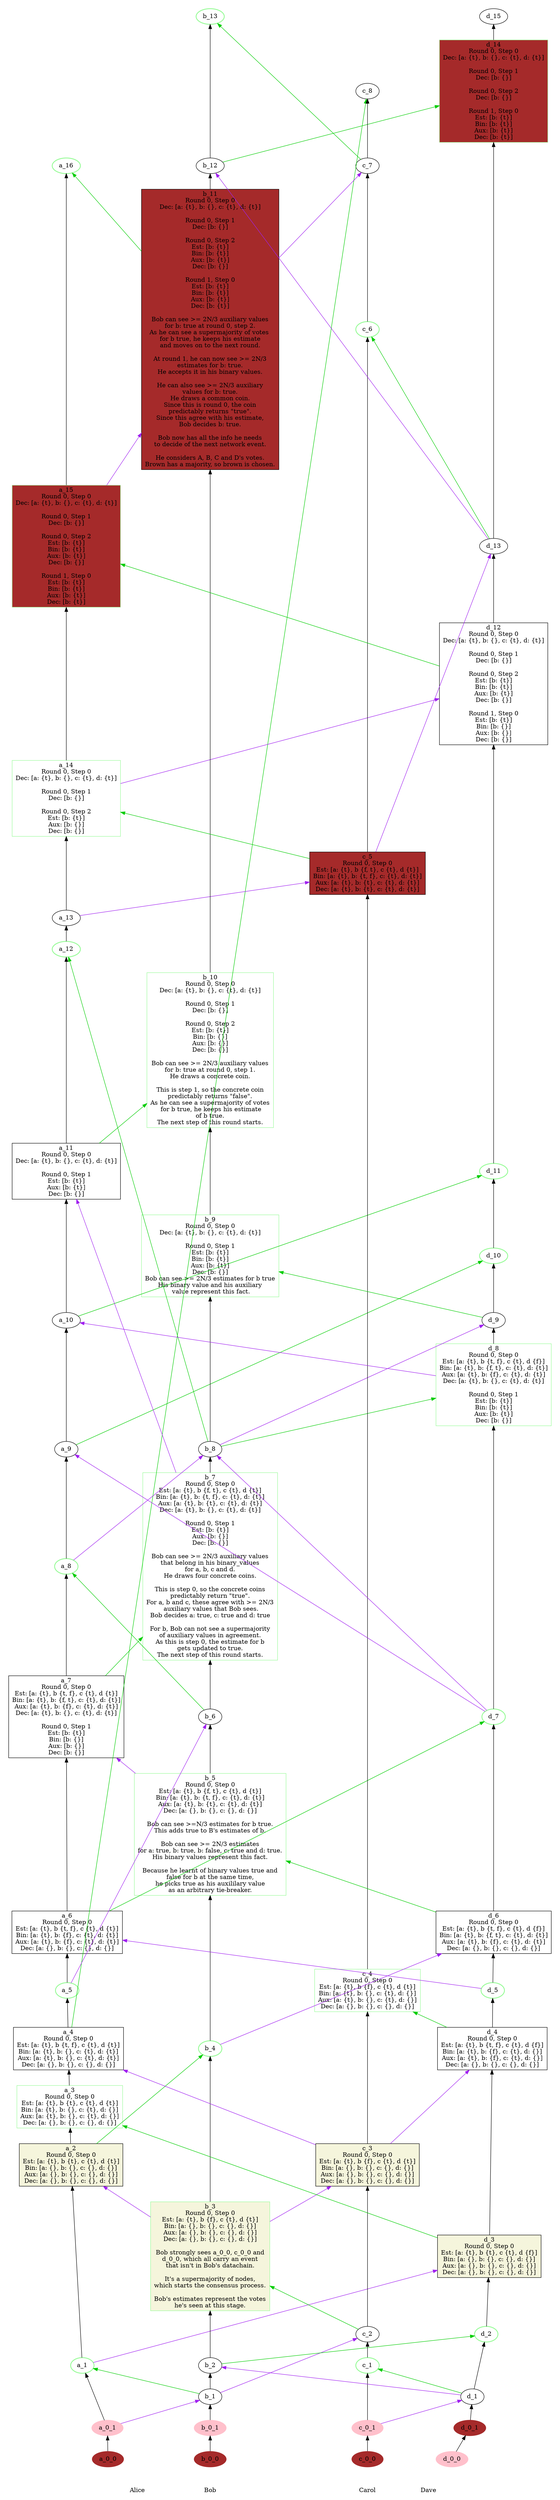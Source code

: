 digraph GossipGraph {
splines=false
rankdir=BT
outputorder=nodesfirst
subgraph cluster_alice {
style=invis
Alice -> a_0_0 [style=invis]
a_0_0 -> a_0_1
a_0_1 -> a_1 [minlen=2]
a_1 -> a_2 [minlen=3]
a_2 -> a_3
a_3 -> a_4
a_4 -> a_5
a_5 -> a_6
a_6 -> a_7 [minlen=2]
a_7 -> a_8
a_8 -> a_9
a_9 -> a_10 [minlen=2]
a_10 -> a_11 [minlen=2]
a_11 -> a_12 [minlen=2]
a_12 -> a_13
a_13 -> a_14 [minlen=2]
a_14 -> a_15 [minlen=2]
a_15 -> a_16 [minlen=2]
}

subgraph cluster_bob {
style=invis
Bob -> b_0_0 [style=invis]
b_0_0 -> b_0_1
b_0_1 -> b_1
b_1 -> b_2
b_2 -> b_3 [minlen=2]
b_3 -> b_4 [minlen=3]
b_4 -> b_5 [minlen=3]
b_5 -> b_6
b_6 -> b_7
b_7 -> b_8
b_8 -> b_9 [minlen=3]
b_9 -> b_10 [minlen=2]
b_10 -> b_11 [minlen=7]
b_11 -> b_12
b_12 -> b_13 [minlen=2]
}
subgraph cluster_carol {
style=invis
Carol -> c_0_0 [style=invis]
c_0_0 -> c_0_1
c_0_1 -> c_1 [minlen=2]
c_1 -> c_2
c_2 -> c_3 [minlen=2]
c_3 -> c_4 [minlen=3]
c_4 -> c_5 [minlen=13]
c_5 -> c_6 [minlen=4]
c_6 -> c_7
c_7 -> c_8
}
subgraph cluster_dave {
style=invis
Dave -> d_0_0 [style=invis]
d_0_0 -> d_0_1
d_0_1 -> d_1
d_1 -> d_2 [minlen=2]
d_2 -> d_3
d_3 -> d_4 [minlen=3]
d_4 -> d_5
d_5 -> d_6
d_6 -> d_7 [minlen=2]
d_7 -> d_8 [minlen=3]
d_8 -> d_9
d_9 -> d_10
d_10 -> d_11
d_11 -> d_12 [minlen=6]
d_12 -> d_13
d_13 -> d_14 [minlen=3]
d_14 -> d_15
}
{
rank=same
Alice -> Bob -> Carol -> Dave [style=invis]
Alice, Bob, Carol, Dave [style=filled, color=white]
}

edge [constraint=false]

a_0_0, b_0_0, c_0_0, d_0_1 [style=filled, color=brown]
d_0_0, a_0_1, b_0_1, c_0_1 [style=filled, color=pink]

a_1, a_3, a_5, a_8, a_12, a_14, a_15, a_16, b_3, b_4, b_5, b_7, b_9, b_10, b_13, c_1, c_4, c_6, d_2, d_5, d_7, d_8, d_10, d_11, d_14 [style=bold, color=palegreen]

a_2, b_3, c_3, d_3 [style=filled, fillcolor=beige, shape=rectangle]
a_3, a_4, a_6, a_7, a_11, a_14, b_5, b_7, b_9, b_10, c_4, d_4, d_6, d_8, d_12 [style=filled, fillcolor=white, shape=rectangle]

a_15, b_11, c_5, d_14 [shape=rectangle, style=filled, fillcolor=brown]

a_2 [label="a_2\nRound 0, Step 0\nEst: [a: {t}, b {t}, c {t}, d {t}]\nBin: [a: {}, b: {}, c: {}, d: {}]\nAux: [a: {}, b: {}, c: {}, d: {}]\nDec: [a: {}, b: {}, c: {}, d: {}]"]
a_3 [label="a_3\nRound 0, Step 0\nEst: [a: {t}, b {t}, c {t}, d {t}]\nBin: [a: {t}, b: {}, c: {t}, d: {}]\nAux: [a: {t}, b: {}, c: {t}, d: {}]\nDec: [a: {}, b: {}, c: {}, d: {}]"]
a_4 [label="a_4\nRound 0, Step 0\nEst: [a: {t}, b {t, f}, c {t}, d {t}]\nBin: [a: {t}, b: {}, c: {t}, d: {t}]\nAux: [a: {t}, b: {}, c: {t}, d: {t}]\nDec: [a: {}, b: {}, c: {}, d: {}]"]
a_6 [label="a_6\nRound 0, Step 0\nEst: [a: {t}, b {t, f}, c {t}, d {t}]\nBin: [a: {t}, b: {f}, c: {t}, d: {t}]\nAux: [a: {t}, b: {f}, c: {t}, d: {t}]\nDec: [a: {}, b: {}, c: {}, d: {}]"]
a_7 [label="a_7\nRound 0, Step 0\nEst: [a: {t}, b {t, f}, c {t}, d {t}]\nBin: [a: {t}, b: {f, t}, c: {t}, d: {t}]\nAux: [a: {t}, b: {f}, c: {t}, d: {t}]\nDec: [a: {t}, b: {}, c: {t}, d: {t}]\n\nRound 0, Step 1\nEst: [b: {t}]\nBin: [b: {}]\nAux: [b: {}]\nDec: [b: {}]"]
a_11 [label="a_11\nRound 0, Step 0\nDec: [a: {t}, b: {}, c: {t}, d: {t}]\n\nRound 0, Step 1\nEst: [b: {t}]\nAux: [b: {t}]\nDec: [b: {}]"]
a_14 [label="a_14\nRound 0, Step 0\nDec: [a: {t}, b: {}, c: {t}, d: {t}]\n\nRound 0, Step 1\nDec: [b: {}]\n\nRound 0, Step 2\nEst: [b: {t}]\nAux: [b: {}]\nDec: [b: {}]"]
a_15 [label="a_15\nRound 0, Step 0\nDec: [a: {t}, b: {}, c: {t}, d: {t}]\n\nRound 0, Step 1\nDec: [b: {}]\n\nRound 0, Step 2\nEst: [b: {t}]\nBin: [b: {t}]\nAux: [b: {t}]\nDec: [b: {}]\n\nRound 1, Step 0\nEst: [b: {t}]\nBin: [b: {t}]\nAux: [b: {t}]\nDec: [b: {t}]"]

b_3 [label="b_3\nRound 0, Step 0\nEst: [a: {t}, b {f}, c {t}, d {t}]\nBin: [a: {}, b: {}, c: {}, d: {}]\nAux: [a: {}, b: {}, c: {}, d: {}]\nDec: [a: {}, b: {}, c: {}, d: {}]\n\nBob strongly sees a_0_0, c_0_0 and\nd_0_0, which all carry an event\nthat isn't in Bob's datachain.\n\nIt's a supermajority of nodes,\nwhich starts the consensus process.\n\nBob's estimates represent the votes\nhe's seen at this stage."]
b_5 [label="b_5\nRound 0, Step 0\nEst: [a: {t}, b {f, t}, c {t}, d {t}]\nBin: [a: {t}, b: {t, f}, c: {t}, d: {t}]\nAux: [a: {t}, b: {t}, c: {t}, d: {t}]\nDec: [a: {}, b: {}, c: {}, d: {}]\n\nBob can see >=N/3 estimates for b true.\nThis adds true to B's estimates of b.\n\nBob can see >= 2N/3 estimates\nfor a: true, b: true, b: false, c: true and d: true.\nHis binary values represent this fact.\n\nBecause he learnt of binary values true and\nfalse for b at the same time,\nhe picks true as his auxililary value\nas an arbitrary tie-breaker."]
b_7 [label="b_7\nRound 0, Step 0\nEst: [a: {t}, b {f, t}, c {t}, d {t}]\nBin: [a: {t}, b: {t, f}, c: {t}, d: {t}]\nAux: [a: {t}, b: {t}, c: {t}, d: {t}]\nDec: [a: {t}, b: {}, c: {t}, d: {t}]\n\nRound 0, Step 1\nEst: [b: {t}]\nAux: [b: {}]\nDec: [b: {}]\n\nBob can see >= 2N/3 auxiliary values\nthat belong in his binary_values\nfor a, b, c and d.\nHe draws four concrete coins.\n\nThis is step 0, so the concrete coins\npredictably return \"true\".\nFor a, b and c, these agree with >= 2N/3\n auxiliary values that Bob sees.\nBob decides a: true, c: true and d: true\n\nFor b, Bob can not see a supermajority\nof auxiliary values in agreement.\nAs this is step 0, the estimate for b\ngets updated to true.\nThe next step of this round starts."]
b_9 [label="b_9\nRound 0, Step 0\nDec: [a: {t}, b: {}, c: {t}, d: {t}]\n\nRound 0, Step 1\nEst: [b: {t}]\nBin: [b: {t}]\nAux: [b: {t}]\nDec: [b: {}]\nBob can see >= 2N/3 estimates for b true\nHis binary value and his auxiliary\n value represent this fact."]
b_10 [label="b_10\nRound 0, Step 0\nDec: [a: {t}, b: {}, c: {t}, d: {t}]\n\nRound 0, Step 1\nDec: [b: {}]\n\nRound 0, Step 2\nEst: [b: {t}]\nBin: [b: {}]\nAux: [b: {}]\nDec: [b: {}]\n\nBob can see >= 2N/3 auxiliary values\nfor b: true at round 0, step 1.\nHe draws a concrete coin.\n\nThis is step 1, so the concrete coin\npredictably returns \"false\".\nAs he can see a supermajority of votes\n for b true, he keeps his estimate\nof b true.\nThe next step of this round starts."]
b_11 [label="b_11\nRound 0, Step 0\nDec: [a: {t}, b: {}, c: {t}, d: {t}]\n\nRound 0, Step 1\nDec: [b: {}]\n\nRound 0, Step 2\nEst: [b: {t}]\nBin: [b: {t}]\nAux: [b: {t}]\nDec: [b: {}]\n\nRound 1, Step 0\nEst: [b: {t}]\nBin: [b: {t}]\nAux: [b: {t}]\nDec: [b: {t}]\n\nBob can see >= 2N/3 auxiliary values\nfor b: true at round 0, step 2.\nAs he can see a supermajority of votes \nfor b true, he keeps his estimate\nand moves on to the next round.\n\nAt round 1, he can now see >= 2N/3\nestimates for b: true.\nHe accepts it in his binary values.\n\nHe can also see >= 2N/3 auxiliary\nvalues for b: true.\nHe draws a common coin.\nSince this is round 0, the coin\npredictably returns \"true\".\nSince this agree with his estimate,\nBob decides b: true.\n\nBob now has all the info he needs\nto decide of the next network event.\n\nHe considers A, B, C and D's votes.\nBrown has a majority, so brown is chosen."]

c_3 [label="c_3\nRound 0, Step 0\nEst: [a: {t}, b {f}, c {t}, d {t}]\nBin: [a: {}, b: {}, c: {}, d: {}]\nAux: [a: {}, b: {}, c: {}, d: {}]\nDec: [a: {}, b: {}, c: {}, d: {}]"]
c_4 [label="c_4\nRound 0, Step 0\nEst: [a: {t}, b {f}, c {t}, d {t}]\nBin: [a: {t}, b: {}, c: {t}, d: {}]\nAux: [a: {t}, b: {}, c: {t}, d: {}]\nDec: [a: {}, b: {}, c: {}, d: {}]"]
c_5 [label="c_5\nRound 0, Step 0\nEst: [a: {t}, b {f, t}, c {t}, d {t}]\nBin: [a: {t}, b: {t, f}, c: {t}, d: {t}]\nAux: [a: {t}, b: {t}, c: {t}, d: {t}]\nDec: [a: {t}, b: {t}, c: {t}, d: {t}]"]

d_3 [label="d_3\nRound 0, Step 0\nEst: [a: {t}, b {t}, c {t}, d {f}]\nBin: [a: {}, b: {}, c: {}, d: {}]\nAux: [a: {}, b: {}, c: {}, d: {}]\nDec: [a: {}, b: {}, c: {}, d: {}]"]
d_4 [label="d_4\nRound 0, Step 0\nEst: [a: {t}, b {t, f}, c {t}, d {f}]\nBin: [a: {t}, b: {f}, c: {t}, d: {}]\nAux: [a: {t}, b: {f}, c: {t}, d: {}]\nDec: [a: {}, b: {}, c: {}, d: {}]"]
d_6 [label="d_6\nRound 0, Step 0\nEst: [a: {t}, b {t, f}, c {t}, d {f}]\nBin: [a: {t}, b: {f, t}, c: {t}, d: {t}]\nAux: [a: {t}, b: {f}, c: {t}, d: {t}]\nDec: [a: {}, b: {}, c: {}, d: {}]"]
d_8 [label="d_8\nRound 0, Step 0\nEst: [a: {t}, b {t, f}, c {t}, d {f}]\nBin: [a: {t}, b: {f, t}, c: {t}, d: {t}]\nAux: [a: {t}, b: {f}, c: {t}, d: {t}]\nDec: [a: {t}, b: {}, c: {t}, d: {t}]\n\nRound 0, Step 1\nEst: [b: {t}]\nBin: [b: {t}]\nAux: [b: {t}]\nDec: [b: {}]"]
d_12 [label="d_12\nRound 0, Step 0\nDec: [a: {t}, b: {}, c: {t}, d: {t}]\n\nRound 0, Step 1\nDec: [b: {}]\n\nRound 0, Step 2\nEst: [b: {t}]\nBin: [b: {t}]\nAux: [b: {t}]\nDec: [b: {}]\n\nRound 1, Step 0\nEst: [b: {t}]\nBin: [b: {}]\nAux: [b: {}]\nDec: [b: {}]"]
d_14 [label="d_14\nRound 0, Step 0\nDec: [a: {t}, b: {}, c: {t}, d: {t}]\n\nRound 0, Step 1\nDec: [b: {}]\n\nRound 0, Step 2\nDec: [b: {}]\n\nRound 1, Step 0\nEst: [b: {t}]\nBin: [b: {t}]\nAux: [b: {t}]\nDec: [b: {t}]"]

a_0_1 -> b_1 [color=purple]
b_1 -> a_1 [color=green3]
c_0_1 -> d_1 [color=purple]
d_1 -> b_2 [color=purple]
b_1 -> c_2 [color=purple]
c_2 -> b_3 [color=green3]
a_13 -> c_5 [color=purple]
c_5 -> a_14 [color=green3]
d_1 -> c_1 [color=green3]
b_2 -> d_2 [color=green3]
a_1 -> d_3 [color=purple]
d_3 -> a_3 [color=green3]
b_3 -> a_2 [color=purple]
a_2 -> b_4 [color=green3]
c_3 -> a_4 [color=purple]
a_4 -> c_8 [color=green3]
c_3 -> d_4 [color=purple]
b_3 -> c_3 [color=purple]
d_4 -> c_4 [color=green3]
b_4 -> d_6 [color=purple]
d_6 -> b_5 [color=green3]
d_5 -> a_6 [color=purple]
a_6 -> d_7 [color=green3]
a_5 -> b_6 [color=purple]
b_6 -> a_8 [color=green3]
b_5 -> a_7 [color=purple]
a_7 -> b_7 [color=green3]
d_7 -> b_8 [color=purple]
b_8 -> d_8 [color=green3]
d_7 -> a_9 [color=purple]
a_9 -> d_10 [color=green3]
b_8 -> d_9 [color=purple]
d_9 -> b_9 [color=green3]
a_8 -> b_8 [color=purple]
b_8 -> a_12 [color=green3]
b_7 -> a_11 [color=purple]
a_11 -> b_10 [color=green3]
d_8 -> a_10 [color=purple]
a_10 -> d_11 [color=green3]
a_14 -> d_12 [color=purple]
d_12 -> a_15 [color=green3]
a_15 -> b_11 [color=purple]
b_11 -> a_16 [color=green3]
c_5 -> d_13 [color=purple]
d_13 -> c_6 [color=green3]
d_13 -> b_12 [color=purple]
b_12 -> d_14 [color=green3]
b_11 -> c_7 [color=purple]
c_7 -> b_13 [color=green3]
}

